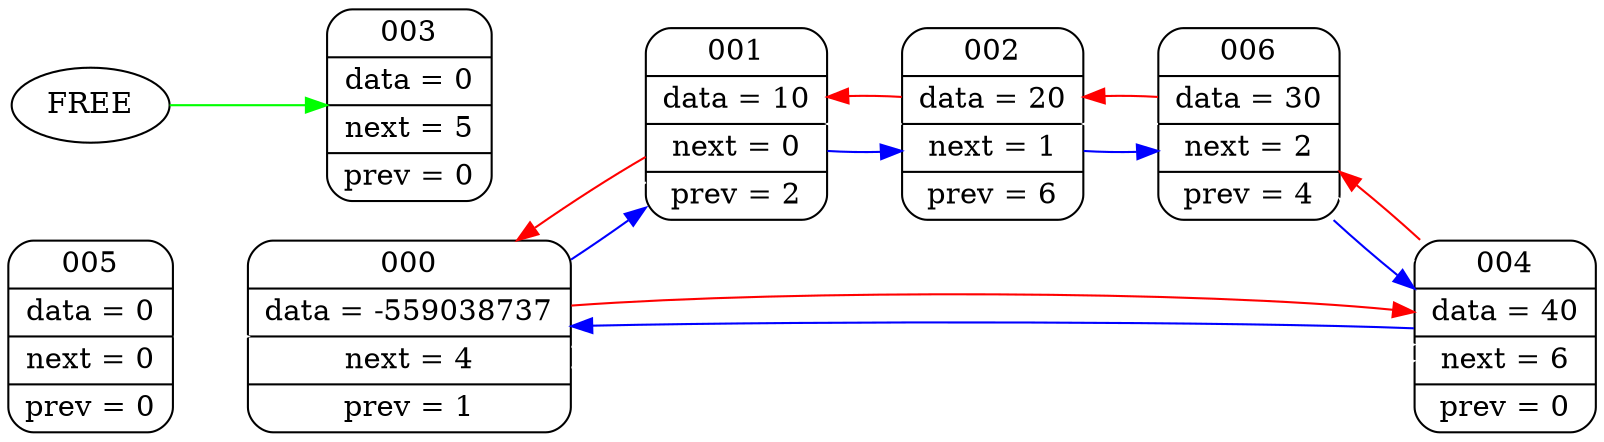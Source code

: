 digraph G
	{
	rankdir = LR
	node000 [shape=Mrecord; label = " {000} | {data = -559038737} | {next = 4} |{ prev = 1 }"];
	node001 [shape=Mrecord; label = " {001} | {data = 10} | {next = 0} |{ prev = 2 }"];
	node002 [shape=Mrecord; label = " {002} | {data = 20} | {next = 1} |{ prev = 6 }"];
	node003 [shape=Mrecord; label = " {003} | {data = 0} | {next = 5} |{ prev = 0 }"];
	node004 [shape=Mrecord; label = " {004} | {data = 40} | {next = 6} |{ prev = 0 }"];
	node005 [shape=Mrecord; label = " {005} | {data = 0} | {next = 0} |{ prev = 0 }"];
	node006 [shape=Mrecord; label = " {006} | {data = 30} | {next = 2} |{ prev = 4 }"];
	node004 -> node006 [weight = 1000; color = white; ];
	node000 -> node004 [weight = 1000; color = white; ];
	node001 -> node000 [weight = 1000; color = white; ];
	node005 -> node000 [weight = 1000; color = white; ];
	node006 -> node002 [weight = 1000; color = white; ];
	node000 -> node004 [weight = 1000; color = white; ];
	node002 -> node001 [weight = 1000; color = white; ];
	node000 -> node001 [color = blue;]
	node001 -> node002 [color = blue;]
	node002 -> node006 [color = blue;]
	node006 -> node004 [color = blue;]
	node004 -> node000 [color = blue;]
	node000 ->node004 [weight = 100000; color = red;]
	node004 ->node006 [weight = 100000; color = red;]
	node006 ->node002 [weight = 100000; color = red;]
	node002 ->node001 [weight = 100000; color = red;]
	node001 ->node000 [weight = 100000; color = red;]
	FREE -> node003 [color = green;]
	}